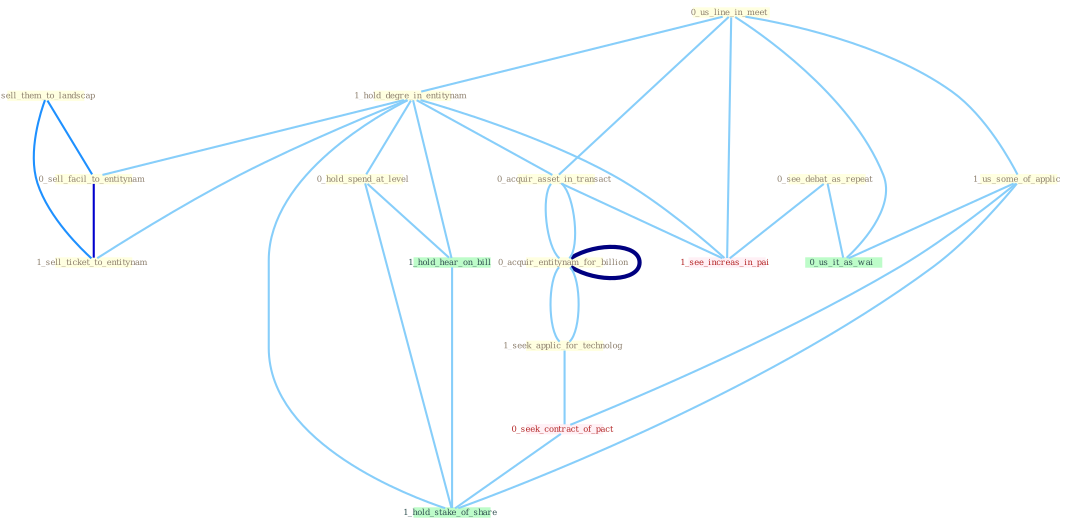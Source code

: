 Graph G{ 
    node
    [shape=polygon,style=filled,width=.5,height=.06,color="#BDFCC9",fixedsize=true,fontsize=4,
    fontcolor="#2f4f4f"];
    {node
    [color="#ffffe0", fontcolor="#8b7d6b"] "0_us_line_in_meet " "0_sell_them_to_landscap " "1_hold_degre_in_entitynam " "0_see_debat_as_repeat " "1_us_some_of_applic " "0_sell_facil_to_entitynam " "0_acquir_entitynam_for_billion " "1_seek_applic_for_technolog " "0_hold_spend_at_level " "0_acquir_asset_in_transact " "1_sell_ticket_to_entitynam "}
{node [color="#fff0f5", fontcolor="#b22222"] "0_seek_contract_of_pact " "1_see_increas_in_pai "}
edge [color="#B0E2FF"];

	"0_us_line_in_meet " -- "1_hold_degre_in_entitynam " [w="1", color="#87cefa" ];
	"0_us_line_in_meet " -- "1_us_some_of_applic " [w="1", color="#87cefa" ];
	"0_us_line_in_meet " -- "0_acquir_asset_in_transact " [w="1", color="#87cefa" ];
	"0_us_line_in_meet " -- "0_us_it_as_wai " [w="1", color="#87cefa" ];
	"0_us_line_in_meet " -- "1_see_increas_in_pai " [w="1", color="#87cefa" ];
	"0_sell_them_to_landscap " -- "0_sell_facil_to_entitynam " [w="2", color="#1e90ff" , len=0.8];
	"0_sell_them_to_landscap " -- "1_sell_ticket_to_entitynam " [w="2", color="#1e90ff" , len=0.8];
	"1_hold_degre_in_entitynam " -- "0_sell_facil_to_entitynam " [w="1", color="#87cefa" ];
	"1_hold_degre_in_entitynam " -- "0_hold_spend_at_level " [w="1", color="#87cefa" ];
	"1_hold_degre_in_entitynam " -- "0_acquir_asset_in_transact " [w="1", color="#87cefa" ];
	"1_hold_degre_in_entitynam " -- "1_sell_ticket_to_entitynam " [w="1", color="#87cefa" ];
	"1_hold_degre_in_entitynam " -- "1_see_increas_in_pai " [w="1", color="#87cefa" ];
	"1_hold_degre_in_entitynam " -- "1_hold_hear_on_bill " [w="1", color="#87cefa" ];
	"1_hold_degre_in_entitynam " -- "1_hold_stake_of_share " [w="1", color="#87cefa" ];
	"0_see_debat_as_repeat " -- "0_us_it_as_wai " [w="1", color="#87cefa" ];
	"0_see_debat_as_repeat " -- "1_see_increas_in_pai " [w="1", color="#87cefa" ];
	"1_us_some_of_applic " -- "0_seek_contract_of_pact " [w="1", color="#87cefa" ];
	"1_us_some_of_applic " -- "0_us_it_as_wai " [w="1", color="#87cefa" ];
	"1_us_some_of_applic " -- "1_hold_stake_of_share " [w="1", color="#87cefa" ];
	"0_sell_facil_to_entitynam " -- "1_sell_ticket_to_entitynam " [w="3", color="#0000cd" , len=0.6];
	"0_acquir_entitynam_for_billion " -- "1_seek_applic_for_technolog " [w="1", color="#87cefa" ];
	"0_acquir_entitynam_for_billion " -- "0_acquir_asset_in_transact " [w="1", color="#87cefa" ];
	"0_acquir_entitynam_for_billion " -- "0_acquir_entitynam_for_billion " [w="4", style=bold, color="#000080", len=0.4];
	"1_seek_applic_for_technolog " -- "0_seek_contract_of_pact " [w="1", color="#87cefa" ];
	"1_seek_applic_for_technolog " -- "0_acquir_entitynam_for_billion " [w="1", color="#87cefa" ];
	"0_hold_spend_at_level " -- "1_hold_hear_on_bill " [w="1", color="#87cefa" ];
	"0_hold_spend_at_level " -- "1_hold_stake_of_share " [w="1", color="#87cefa" ];
	"0_acquir_asset_in_transact " -- "0_acquir_entitynam_for_billion " [w="1", color="#87cefa" ];
	"0_acquir_asset_in_transact " -- "1_see_increas_in_pai " [w="1", color="#87cefa" ];
	"0_seek_contract_of_pact " -- "1_hold_stake_of_share " [w="1", color="#87cefa" ];
	"1_hold_hear_on_bill " -- "1_hold_stake_of_share " [w="1", color="#87cefa" ];
}